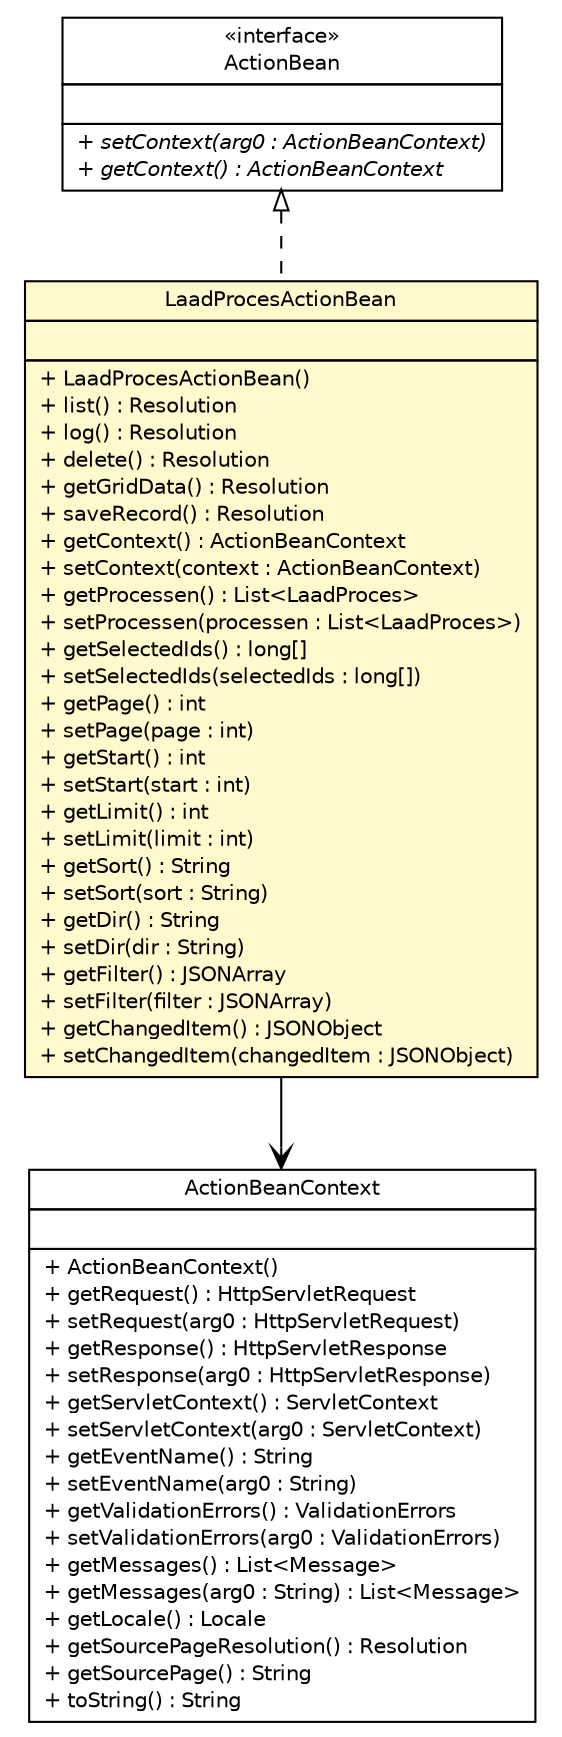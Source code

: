 #!/usr/local/bin/dot
#
# Class diagram 
# Generated by UMLGraph version R5_6-24-gf6e263 (http://www.umlgraph.org/)
#

digraph G {
	edge [fontname="Helvetica",fontsize=10,labelfontname="Helvetica",labelfontsize=10];
	node [fontname="Helvetica",fontsize=10,shape=plaintext];
	nodesep=0.25;
	ranksep=0.5;
	// nl.b3p.brmo.service.stripes.LaadProcesActionBean
	c1531 [label=<<table title="nl.b3p.brmo.service.stripes.LaadProcesActionBean" border="0" cellborder="1" cellspacing="0" cellpadding="2" port="p" bgcolor="lemonChiffon" href="./LaadProcesActionBean.html">
		<tr><td><table border="0" cellspacing="0" cellpadding="1">
<tr><td align="center" balign="center"> LaadProcesActionBean </td></tr>
		</table></td></tr>
		<tr><td><table border="0" cellspacing="0" cellpadding="1">
<tr><td align="left" balign="left">  </td></tr>
		</table></td></tr>
		<tr><td><table border="0" cellspacing="0" cellpadding="1">
<tr><td align="left" balign="left"> + LaadProcesActionBean() </td></tr>
<tr><td align="left" balign="left"> + list() : Resolution </td></tr>
<tr><td align="left" balign="left"> + log() : Resolution </td></tr>
<tr><td align="left" balign="left"> + delete() : Resolution </td></tr>
<tr><td align="left" balign="left"> + getGridData() : Resolution </td></tr>
<tr><td align="left" balign="left"> + saveRecord() : Resolution </td></tr>
<tr><td align="left" balign="left"> + getContext() : ActionBeanContext </td></tr>
<tr><td align="left" balign="left"> + setContext(context : ActionBeanContext) </td></tr>
<tr><td align="left" balign="left"> + getProcessen() : List&lt;LaadProces&gt; </td></tr>
<tr><td align="left" balign="left"> + setProcessen(processen : List&lt;LaadProces&gt;) </td></tr>
<tr><td align="left" balign="left"> + getSelectedIds() : long[] </td></tr>
<tr><td align="left" balign="left"> + setSelectedIds(selectedIds : long[]) </td></tr>
<tr><td align="left" balign="left"> + getPage() : int </td></tr>
<tr><td align="left" balign="left"> + setPage(page : int) </td></tr>
<tr><td align="left" balign="left"> + getStart() : int </td></tr>
<tr><td align="left" balign="left"> + setStart(start : int) </td></tr>
<tr><td align="left" balign="left"> + getLimit() : int </td></tr>
<tr><td align="left" balign="left"> + setLimit(limit : int) </td></tr>
<tr><td align="left" balign="left"> + getSort() : String </td></tr>
<tr><td align="left" balign="left"> + setSort(sort : String) </td></tr>
<tr><td align="left" balign="left"> + getDir() : String </td></tr>
<tr><td align="left" balign="left"> + setDir(dir : String) </td></tr>
<tr><td align="left" balign="left"> + getFilter() : JSONArray </td></tr>
<tr><td align="left" balign="left"> + setFilter(filter : JSONArray) </td></tr>
<tr><td align="left" balign="left"> + getChangedItem() : JSONObject </td></tr>
<tr><td align="left" balign="left"> + setChangedItem(changedItem : JSONObject) </td></tr>
		</table></td></tr>
		</table>>, URL="./LaadProcesActionBean.html", fontname="Helvetica", fontcolor="black", fontsize=10.0];
	//nl.b3p.brmo.service.stripes.LaadProcesActionBean implements net.sourceforge.stripes.action.ActionBean
	c1557:p -> c1531:p [dir=back,arrowtail=empty,style=dashed];
	// nl.b3p.brmo.service.stripes.LaadProcesActionBean NAVASSOC net.sourceforge.stripes.action.ActionBeanContext
	c1531:p -> c1558:p [taillabel="", label="", headlabel="", fontname="Helvetica", fontcolor="black", fontsize=10.0, color="black", arrowhead=open];
	// net.sourceforge.stripes.action.ActionBean
	c1557 [label=<<table title="net.sourceforge.stripes.action.ActionBean" border="0" cellborder="1" cellspacing="0" cellpadding="2" port="p">
		<tr><td><table border="0" cellspacing="0" cellpadding="1">
<tr><td align="center" balign="center"> &#171;interface&#187; </td></tr>
<tr><td align="center" balign="center"> ActionBean </td></tr>
		</table></td></tr>
		<tr><td><table border="0" cellspacing="0" cellpadding="1">
<tr><td align="left" balign="left">  </td></tr>
		</table></td></tr>
		<tr><td><table border="0" cellspacing="0" cellpadding="1">
<tr><td align="left" balign="left"><font face="Helvetica-Oblique" point-size="10.0"> + setContext(arg0 : ActionBeanContext) </font></td></tr>
<tr><td align="left" balign="left"><font face="Helvetica-Oblique" point-size="10.0"> + getContext() : ActionBeanContext </font></td></tr>
		</table></td></tr>
		</table>>, URL="null", fontname="Helvetica", fontcolor="black", fontsize=10.0];
	// net.sourceforge.stripes.action.ActionBeanContext
	c1558 [label=<<table title="net.sourceforge.stripes.action.ActionBeanContext" border="0" cellborder="1" cellspacing="0" cellpadding="2" port="p">
		<tr><td><table border="0" cellspacing="0" cellpadding="1">
<tr><td align="center" balign="center"> ActionBeanContext </td></tr>
		</table></td></tr>
		<tr><td><table border="0" cellspacing="0" cellpadding="1">
<tr><td align="left" balign="left">  </td></tr>
		</table></td></tr>
		<tr><td><table border="0" cellspacing="0" cellpadding="1">
<tr><td align="left" balign="left"> + ActionBeanContext() </td></tr>
<tr><td align="left" balign="left"> + getRequest() : HttpServletRequest </td></tr>
<tr><td align="left" balign="left"> + setRequest(arg0 : HttpServletRequest) </td></tr>
<tr><td align="left" balign="left"> + getResponse() : HttpServletResponse </td></tr>
<tr><td align="left" balign="left"> + setResponse(arg0 : HttpServletResponse) </td></tr>
<tr><td align="left" balign="left"> + getServletContext() : ServletContext </td></tr>
<tr><td align="left" balign="left"> + setServletContext(arg0 : ServletContext) </td></tr>
<tr><td align="left" balign="left"> + getEventName() : String </td></tr>
<tr><td align="left" balign="left"> + setEventName(arg0 : String) </td></tr>
<tr><td align="left" balign="left"> + getValidationErrors() : ValidationErrors </td></tr>
<tr><td align="left" balign="left"> + setValidationErrors(arg0 : ValidationErrors) </td></tr>
<tr><td align="left" balign="left"> + getMessages() : List&lt;Message&gt; </td></tr>
<tr><td align="left" balign="left"> + getMessages(arg0 : String) : List&lt;Message&gt; </td></tr>
<tr><td align="left" balign="left"> + getLocale() : Locale </td></tr>
<tr><td align="left" balign="left"> + getSourcePageResolution() : Resolution </td></tr>
<tr><td align="left" balign="left"> + getSourcePage() : String </td></tr>
<tr><td align="left" balign="left"> + toString() : String </td></tr>
		</table></td></tr>
		</table>>, URL="null", fontname="Helvetica", fontcolor="black", fontsize=10.0];
}

